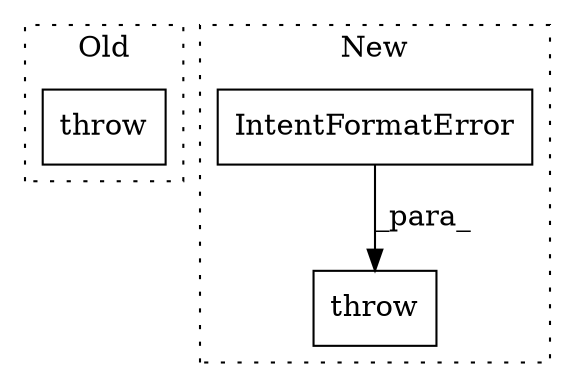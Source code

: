 digraph G {
subgraph cluster0 {
1 [label="throw" a="53" s="6947" l="6" shape="box"];
label = "Old";
style="dotted";
}
subgraph cluster1 {
2 [label="IntentFormatError" a="32" s="6953,7035" l="18,1" shape="box"];
3 [label="throw" a="53" s="6947" l="6" shape="box"];
label = "New";
style="dotted";
}
2 -> 3 [label="_para_"];
}